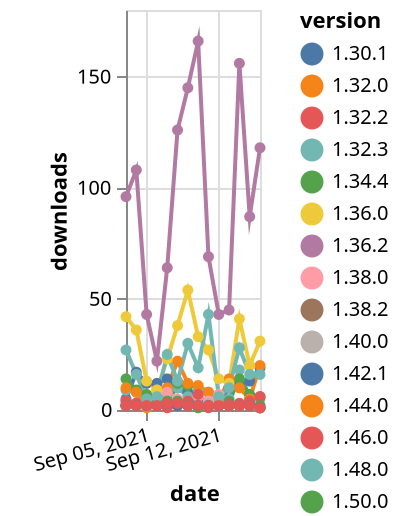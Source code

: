 {"$schema": "https://vega.github.io/schema/vega-lite/v5.json", "description": "A simple bar chart with embedded data.", "data": {"values": [{"date": "2021-09-03", "total": 23989, "delta": 5, "version": "1.42.1"}, {"date": "2021-09-04", "total": 24006, "delta": 17, "version": "1.42.1"}, {"date": "2021-09-05", "total": 24018, "delta": 12, "version": "1.42.1"}, {"date": "2021-09-06", "total": 24030, "delta": 12, "version": "1.42.1"}, {"date": "2021-09-07", "total": 24044, "delta": 14, "version": "1.42.1"}, {"date": "2021-09-08", "total": 24054, "delta": 10, "version": "1.42.1"}, {"date": "2021-09-09", "total": 24062, "delta": 8, "version": "1.42.1"}, {"date": "2021-09-10", "total": 24066, "delta": 4, "version": "1.42.1"}, {"date": "2021-09-11", "total": 24069, "delta": 3, "version": "1.42.1"}, {"date": "2021-09-12", "total": 24072, "delta": 3, "version": "1.42.1"}, {"date": "2021-09-13", "total": 24082, "delta": 10, "version": "1.42.1"}, {"date": "2021-09-14", "total": 24094, "delta": 12, "version": "1.42.1"}, {"date": "2021-09-15", "total": 24107, "delta": 13, "version": "1.42.1"}, {"date": "2021-09-16", "total": 24126, "delta": 19, "version": "1.42.1"}, {"date": "2021-09-03", "total": 3253, "delta": 2, "version": "1.32.0"}, {"date": "2021-09-04", "total": 3255, "delta": 2, "version": "1.32.0"}, {"date": "2021-09-05", "total": 3257, "delta": 2, "version": "1.32.0"}, {"date": "2021-09-06", "total": 3259, "delta": 2, "version": "1.32.0"}, {"date": "2021-09-07", "total": 3262, "delta": 3, "version": "1.32.0"}, {"date": "2021-09-08", "total": 3264, "delta": 2, "version": "1.32.0"}, {"date": "2021-09-09", "total": 3266, "delta": 2, "version": "1.32.0"}, {"date": "2021-09-10", "total": 3268, "delta": 2, "version": "1.32.0"}, {"date": "2021-09-11", "total": 3270, "delta": 2, "version": "1.32.0"}, {"date": "2021-09-12", "total": 3272, "delta": 2, "version": "1.32.0"}, {"date": "2021-09-13", "total": 3274, "delta": 2, "version": "1.32.0"}, {"date": "2021-09-14", "total": 3276, "delta": 2, "version": "1.32.0"}, {"date": "2021-09-15", "total": 3278, "delta": 2, "version": "1.32.0"}, {"date": "2021-09-16", "total": 3279, "delta": 1, "version": "1.32.0"}, {"date": "2021-09-03", "total": 13381, "delta": 9, "version": "1.32.3"}, {"date": "2021-09-04", "total": 13389, "delta": 8, "version": "1.32.3"}, {"date": "2021-09-05", "total": 13391, "delta": 2, "version": "1.32.3"}, {"date": "2021-09-06", "total": 13394, "delta": 3, "version": "1.32.3"}, {"date": "2021-09-07", "total": 13401, "delta": 7, "version": "1.32.3"}, {"date": "2021-09-08", "total": 13411, "delta": 10, "version": "1.32.3"}, {"date": "2021-09-09", "total": 13417, "delta": 6, "version": "1.32.3"}, {"date": "2021-09-10", "total": 13426, "delta": 9, "version": "1.32.3"}, {"date": "2021-09-11", "total": 13434, "delta": 8, "version": "1.32.3"}, {"date": "2021-09-12", "total": 13440, "delta": 6, "version": "1.32.3"}, {"date": "2021-09-13", "total": 13445, "delta": 5, "version": "1.32.3"}, {"date": "2021-09-14", "total": 13463, "delta": 18, "version": "1.32.3"}, {"date": "2021-09-15", "total": 13468, "delta": 5, "version": "1.32.3"}, {"date": "2021-09-16", "total": 13473, "delta": 5, "version": "1.32.3"}, {"date": "2021-09-03", "total": 6062, "delta": 96, "version": "1.54.0"}, {"date": "2021-09-04", "total": 6170, "delta": 108, "version": "1.54.0"}, {"date": "2021-09-05", "total": 6213, "delta": 43, "version": "1.54.0"}, {"date": "2021-09-06", "total": 6235, "delta": 22, "version": "1.54.0"}, {"date": "2021-09-07", "total": 6299, "delta": 64, "version": "1.54.0"}, {"date": "2021-09-08", "total": 6425, "delta": 126, "version": "1.54.0"}, {"date": "2021-09-09", "total": 6570, "delta": 145, "version": "1.54.0"}, {"date": "2021-09-10", "total": 6736, "delta": 166, "version": "1.54.0"}, {"date": "2021-09-11", "total": 6805, "delta": 69, "version": "1.54.0"}, {"date": "2021-09-12", "total": 6848, "delta": 43, "version": "1.54.0"}, {"date": "2021-09-13", "total": 6893, "delta": 45, "version": "1.54.0"}, {"date": "2021-09-14", "total": 7049, "delta": 156, "version": "1.54.0"}, {"date": "2021-09-15", "total": 7136, "delta": 87, "version": "1.54.0"}, {"date": "2021-09-16", "total": 7254, "delta": 118, "version": "1.54.0"}, {"date": "2021-09-03", "total": 12239, "delta": 14, "version": "1.50.0"}, {"date": "2021-09-04", "total": 12248, "delta": 9, "version": "1.50.0"}, {"date": "2021-09-05", "total": 12255, "delta": 7, "version": "1.50.0"}, {"date": "2021-09-06", "total": 12258, "delta": 3, "version": "1.50.0"}, {"date": "2021-09-07", "total": 12260, "delta": 2, "version": "1.50.0"}, {"date": "2021-09-08", "total": 12272, "delta": 12, "version": "1.50.0"}, {"date": "2021-09-09", "total": 12283, "delta": 11, "version": "1.50.0"}, {"date": "2021-09-10", "total": 12284, "delta": 1, "version": "1.50.0"}, {"date": "2021-09-11", "total": 12286, "delta": 2, "version": "1.50.0"}, {"date": "2021-09-12", "total": 12289, "delta": 3, "version": "1.50.0"}, {"date": "2021-09-13", "total": 12293, "delta": 4, "version": "1.50.0"}, {"date": "2021-09-14", "total": 12307, "delta": 14, "version": "1.50.0"}, {"date": "2021-09-15", "total": 12314, "delta": 7, "version": "1.50.0"}, {"date": "2021-09-16", "total": 12320, "delta": 6, "version": "1.50.0"}, {"date": "2021-09-03", "total": 27456, "delta": 10, "version": "1.44.0"}, {"date": "2021-09-04", "total": 27464, "delta": 8, "version": "1.44.0"}, {"date": "2021-09-05", "total": 27465, "delta": 1, "version": "1.44.0"}, {"date": "2021-09-06", "total": 27474, "delta": 9, "version": "1.44.0"}, {"date": "2021-09-07", "total": 27484, "delta": 10, "version": "1.44.0"}, {"date": "2021-09-08", "total": 27506, "delta": 22, "version": "1.44.0"}, {"date": "2021-09-09", "total": 27518, "delta": 12, "version": "1.44.0"}, {"date": "2021-09-10", "total": 27529, "delta": 11, "version": "1.44.0"}, {"date": "2021-09-11", "total": 27537, "delta": 8, "version": "1.44.0"}, {"date": "2021-09-12", "total": 27541, "delta": 4, "version": "1.44.0"}, {"date": "2021-09-13", "total": 27555, "delta": 14, "version": "1.44.0"}, {"date": "2021-09-14", "total": 27565, "delta": 10, "version": "1.44.0"}, {"date": "2021-09-15", "total": 27570, "delta": 5, "version": "1.44.0"}, {"date": "2021-09-16", "total": 27590, "delta": 20, "version": "1.44.0"}, {"date": "2021-09-03", "total": 19083, "delta": 4, "version": "1.38.0"}, {"date": "2021-09-04", "total": 19086, "delta": 3, "version": "1.38.0"}, {"date": "2021-09-05", "total": 19089, "delta": 3, "version": "1.38.0"}, {"date": "2021-09-06", "total": 19091, "delta": 2, "version": "1.38.0"}, {"date": "2021-09-07", "total": 19099, "delta": 8, "version": "1.38.0"}, {"date": "2021-09-08", "total": 19104, "delta": 5, "version": "1.38.0"}, {"date": "2021-09-09", "total": 19106, "delta": 2, "version": "1.38.0"}, {"date": "2021-09-10", "total": 19112, "delta": 6, "version": "1.38.0"}, {"date": "2021-09-11", "total": 19116, "delta": 4, "version": "1.38.0"}, {"date": "2021-09-12", "total": 19123, "delta": 7, "version": "1.38.0"}, {"date": "2021-09-13", "total": 19125, "delta": 2, "version": "1.38.0"}, {"date": "2021-09-14", "total": 19128, "delta": 3, "version": "1.38.0"}, {"date": "2021-09-15", "total": 19131, "delta": 3, "version": "1.38.0"}, {"date": "2021-09-16", "total": 19132, "delta": 1, "version": "1.38.0"}, {"date": "2021-09-03", "total": 3637, "delta": 2, "version": "1.38.2"}, {"date": "2021-09-04", "total": 3640, "delta": 3, "version": "1.38.2"}, {"date": "2021-09-05", "total": 3642, "delta": 2, "version": "1.38.2"}, {"date": "2021-09-06", "total": 3644, "delta": 2, "version": "1.38.2"}, {"date": "2021-09-07", "total": 3647, "delta": 3, "version": "1.38.2"}, {"date": "2021-09-08", "total": 3650, "delta": 3, "version": "1.38.2"}, {"date": "2021-09-09", "total": 3652, "delta": 2, "version": "1.38.2"}, {"date": "2021-09-10", "total": 3654, "delta": 2, "version": "1.38.2"}, {"date": "2021-09-11", "total": 3656, "delta": 2, "version": "1.38.2"}, {"date": "2021-09-12", "total": 3658, "delta": 2, "version": "1.38.2"}, {"date": "2021-09-13", "total": 3661, "delta": 3, "version": "1.38.2"}, {"date": "2021-09-14", "total": 3663, "delta": 2, "version": "1.38.2"}, {"date": "2021-09-15", "total": 3665, "delta": 2, "version": "1.38.2"}, {"date": "2021-09-16", "total": 3666, "delta": 1, "version": "1.38.2"}, {"date": "2021-09-03", "total": 4154, "delta": 2, "version": "1.36.2"}, {"date": "2021-09-04", "total": 4156, "delta": 2, "version": "1.36.2"}, {"date": "2021-09-05", "total": 4158, "delta": 2, "version": "1.36.2"}, {"date": "2021-09-06", "total": 4160, "delta": 2, "version": "1.36.2"}, {"date": "2021-09-07", "total": 4163, "delta": 3, "version": "1.36.2"}, {"date": "2021-09-08", "total": 4166, "delta": 3, "version": "1.36.2"}, {"date": "2021-09-09", "total": 4168, "delta": 2, "version": "1.36.2"}, {"date": "2021-09-10", "total": 4170, "delta": 2, "version": "1.36.2"}, {"date": "2021-09-11", "total": 4172, "delta": 2, "version": "1.36.2"}, {"date": "2021-09-12", "total": 4174, "delta": 2, "version": "1.36.2"}, {"date": "2021-09-13", "total": 4176, "delta": 2, "version": "1.36.2"}, {"date": "2021-09-14", "total": 4178, "delta": 2, "version": "1.36.2"}, {"date": "2021-09-15", "total": 4181, "delta": 3, "version": "1.36.2"}, {"date": "2021-09-16", "total": 4182, "delta": 1, "version": "1.36.2"}, {"date": "2021-09-03", "total": 4747, "delta": 2, "version": "1.36.0"}, {"date": "2021-09-04", "total": 4749, "delta": 2, "version": "1.36.0"}, {"date": "2021-09-05", "total": 4751, "delta": 2, "version": "1.36.0"}, {"date": "2021-09-06", "total": 4753, "delta": 2, "version": "1.36.0"}, {"date": "2021-09-07", "total": 4756, "delta": 3, "version": "1.36.0"}, {"date": "2021-09-08", "total": 4759, "delta": 3, "version": "1.36.0"}, {"date": "2021-09-09", "total": 4761, "delta": 2, "version": "1.36.0"}, {"date": "2021-09-10", "total": 4763, "delta": 2, "version": "1.36.0"}, {"date": "2021-09-11", "total": 4765, "delta": 2, "version": "1.36.0"}, {"date": "2021-09-12", "total": 4767, "delta": 2, "version": "1.36.0"}, {"date": "2021-09-13", "total": 4769, "delta": 2, "version": "1.36.0"}, {"date": "2021-09-14", "total": 4771, "delta": 2, "version": "1.36.0"}, {"date": "2021-09-15", "total": 4773, "delta": 2, "version": "1.36.0"}, {"date": "2021-09-16", "total": 4774, "delta": 1, "version": "1.36.0"}, {"date": "2021-09-03", "total": 19486, "delta": 2, "version": "1.40.0"}, {"date": "2021-09-04", "total": 19488, "delta": 2, "version": "1.40.0"}, {"date": "2021-09-05", "total": 19490, "delta": 2, "version": "1.40.0"}, {"date": "2021-09-06", "total": 19492, "delta": 2, "version": "1.40.0"}, {"date": "2021-09-07", "total": 19495, "delta": 3, "version": "1.40.0"}, {"date": "2021-09-08", "total": 19498, "delta": 3, "version": "1.40.0"}, {"date": "2021-09-09", "total": 19501, "delta": 3, "version": "1.40.0"}, {"date": "2021-09-10", "total": 19503, "delta": 2, "version": "1.40.0"}, {"date": "2021-09-11", "total": 19506, "delta": 3, "version": "1.40.0"}, {"date": "2021-09-12", "total": 19508, "delta": 2, "version": "1.40.0"}, {"date": "2021-09-13", "total": 19510, "delta": 2, "version": "1.40.0"}, {"date": "2021-09-14", "total": 19512, "delta": 2, "version": "1.40.0"}, {"date": "2021-09-15", "total": 19514, "delta": 2, "version": "1.40.0"}, {"date": "2021-09-16", "total": 19515, "delta": 1, "version": "1.40.0"}, {"date": "2021-09-03", "total": 9187, "delta": 4, "version": "1.46.0"}, {"date": "2021-09-04", "total": 9190, "delta": 3, "version": "1.46.0"}, {"date": "2021-09-05", "total": 9193, "delta": 3, "version": "1.46.0"}, {"date": "2021-09-06", "total": 9195, "delta": 2, "version": "1.46.0"}, {"date": "2021-09-07", "total": 9196, "delta": 1, "version": "1.46.0"}, {"date": "2021-09-08", "total": 9198, "delta": 2, "version": "1.46.0"}, {"date": "2021-09-09", "total": 9202, "delta": 4, "version": "1.46.0"}, {"date": "2021-09-10", "total": 9209, "delta": 7, "version": "1.46.0"}, {"date": "2021-09-11", "total": 9210, "delta": 1, "version": "1.46.0"}, {"date": "2021-09-12", "total": 9212, "delta": 2, "version": "1.46.0"}, {"date": "2021-09-13", "total": 9214, "delta": 2, "version": "1.46.0"}, {"date": "2021-09-14", "total": 9217, "delta": 3, "version": "1.46.0"}, {"date": "2021-09-15", "total": 9221, "delta": 4, "version": "1.46.0"}, {"date": "2021-09-16", "total": 9227, "delta": 6, "version": "1.46.0"}, {"date": "2021-09-03", "total": 5206, "delta": 2, "version": "1.34.4"}, {"date": "2021-09-04", "total": 5208, "delta": 2, "version": "1.34.4"}, {"date": "2021-09-05", "total": 5210, "delta": 2, "version": "1.34.4"}, {"date": "2021-09-06", "total": 5212, "delta": 2, "version": "1.34.4"}, {"date": "2021-09-07", "total": 5216, "delta": 4, "version": "1.34.4"}, {"date": "2021-09-08", "total": 5220, "delta": 4, "version": "1.34.4"}, {"date": "2021-09-09", "total": 5222, "delta": 2, "version": "1.34.4"}, {"date": "2021-09-10", "total": 5224, "delta": 2, "version": "1.34.4"}, {"date": "2021-09-11", "total": 5226, "delta": 2, "version": "1.34.4"}, {"date": "2021-09-12", "total": 5228, "delta": 2, "version": "1.34.4"}, {"date": "2021-09-13", "total": 5230, "delta": 2, "version": "1.34.4"}, {"date": "2021-09-14", "total": 5232, "delta": 2, "version": "1.34.4"}, {"date": "2021-09-15", "total": 5234, "delta": 2, "version": "1.34.4"}, {"date": "2021-09-16", "total": 5236, "delta": 2, "version": "1.34.4"}, {"date": "2021-09-03", "total": 2711, "delta": 2, "version": "1.30.1"}, {"date": "2021-09-04", "total": 2713, "delta": 2, "version": "1.30.1"}, {"date": "2021-09-05", "total": 2715, "delta": 2, "version": "1.30.1"}, {"date": "2021-09-06", "total": 2717, "delta": 2, "version": "1.30.1"}, {"date": "2021-09-07", "total": 2720, "delta": 3, "version": "1.30.1"}, {"date": "2021-09-08", "total": 2722, "delta": 2, "version": "1.30.1"}, {"date": "2021-09-09", "total": 2724, "delta": 2, "version": "1.30.1"}, {"date": "2021-09-10", "total": 2726, "delta": 2, "version": "1.30.1"}, {"date": "2021-09-11", "total": 2728, "delta": 2, "version": "1.30.1"}, {"date": "2021-09-12", "total": 2730, "delta": 2, "version": "1.30.1"}, {"date": "2021-09-13", "total": 2732, "delta": 2, "version": "1.30.1"}, {"date": "2021-09-14", "total": 2734, "delta": 2, "version": "1.30.1"}, {"date": "2021-09-15", "total": 2736, "delta": 2, "version": "1.30.1"}, {"date": "2021-09-16", "total": 2737, "delta": 1, "version": "1.30.1"}, {"date": "2021-09-03", "total": 19320, "delta": 42, "version": "1.52.0"}, {"date": "2021-09-04", "total": 19356, "delta": 36, "version": "1.52.0"}, {"date": "2021-09-05", "total": 19369, "delta": 13, "version": "1.52.0"}, {"date": "2021-09-06", "total": 19378, "delta": 9, "version": "1.52.0"}, {"date": "2021-09-07", "total": 19401, "delta": 23, "version": "1.52.0"}, {"date": "2021-09-08", "total": 19439, "delta": 38, "version": "1.52.0"}, {"date": "2021-09-09", "total": 19493, "delta": 54, "version": "1.52.0"}, {"date": "2021-09-10", "total": 19526, "delta": 33, "version": "1.52.0"}, {"date": "2021-09-11", "total": 19553, "delta": 27, "version": "1.52.0"}, {"date": "2021-09-12", "total": 19567, "delta": 14, "version": "1.52.0"}, {"date": "2021-09-13", "total": 19579, "delta": 12, "version": "1.52.0"}, {"date": "2021-09-14", "total": 19620, "delta": 41, "version": "1.52.0"}, {"date": "2021-09-15", "total": 19640, "delta": 20, "version": "1.52.0"}, {"date": "2021-09-16", "total": 19671, "delta": 31, "version": "1.52.0"}, {"date": "2021-09-03", "total": 22041, "delta": 27, "version": "1.48.0"}, {"date": "2021-09-04", "total": 22057, "delta": 16, "version": "1.48.0"}, {"date": "2021-09-05", "total": 22062, "delta": 5, "version": "1.48.0"}, {"date": "2021-09-06", "total": 22068, "delta": 6, "version": "1.48.0"}, {"date": "2021-09-07", "total": 22093, "delta": 25, "version": "1.48.0"}, {"date": "2021-09-08", "total": 22106, "delta": 13, "version": "1.48.0"}, {"date": "2021-09-09", "total": 22136, "delta": 30, "version": "1.48.0"}, {"date": "2021-09-10", "total": 22155, "delta": 19, "version": "1.48.0"}, {"date": "2021-09-11", "total": 22198, "delta": 43, "version": "1.48.0"}, {"date": "2021-09-12", "total": 22204, "delta": 6, "version": "1.48.0"}, {"date": "2021-09-13", "total": 22214, "delta": 10, "version": "1.48.0"}, {"date": "2021-09-14", "total": 22242, "delta": 28, "version": "1.48.0"}, {"date": "2021-09-15", "total": 22258, "delta": 16, "version": "1.48.0"}, {"date": "2021-09-16", "total": 22274, "delta": 16, "version": "1.48.0"}, {"date": "2021-09-03", "total": 6151, "delta": 2, "version": "1.32.2"}, {"date": "2021-09-04", "total": 6153, "delta": 2, "version": "1.32.2"}, {"date": "2021-09-05", "total": 6155, "delta": 2, "version": "1.32.2"}, {"date": "2021-09-06", "total": 6157, "delta": 2, "version": "1.32.2"}, {"date": "2021-09-07", "total": 6160, "delta": 3, "version": "1.32.2"}, {"date": "2021-09-08", "total": 6163, "delta": 3, "version": "1.32.2"}, {"date": "2021-09-09", "total": 6165, "delta": 2, "version": "1.32.2"}, {"date": "2021-09-10", "total": 6167, "delta": 2, "version": "1.32.2"}, {"date": "2021-09-11", "total": 6169, "delta": 2, "version": "1.32.2"}, {"date": "2021-09-12", "total": 6171, "delta": 2, "version": "1.32.2"}, {"date": "2021-09-13", "total": 6173, "delta": 2, "version": "1.32.2"}, {"date": "2021-09-14", "total": 6175, "delta": 2, "version": "1.32.2"}, {"date": "2021-09-15", "total": 6177, "delta": 2, "version": "1.32.2"}, {"date": "2021-09-16", "total": 6178, "delta": 1, "version": "1.32.2"}]}, "width": "container", "mark": {"type": "line", "point": {"filled": true}}, "encoding": {"x": {"field": "date", "type": "temporal", "timeUnit": "yearmonthdate", "title": "date", "axis": {"labelAngle": -15}}, "y": {"field": "delta", "type": "quantitative", "title": "downloads"}, "color": {"field": "version", "type": "nominal"}, "tooltip": {"field": "delta"}}}